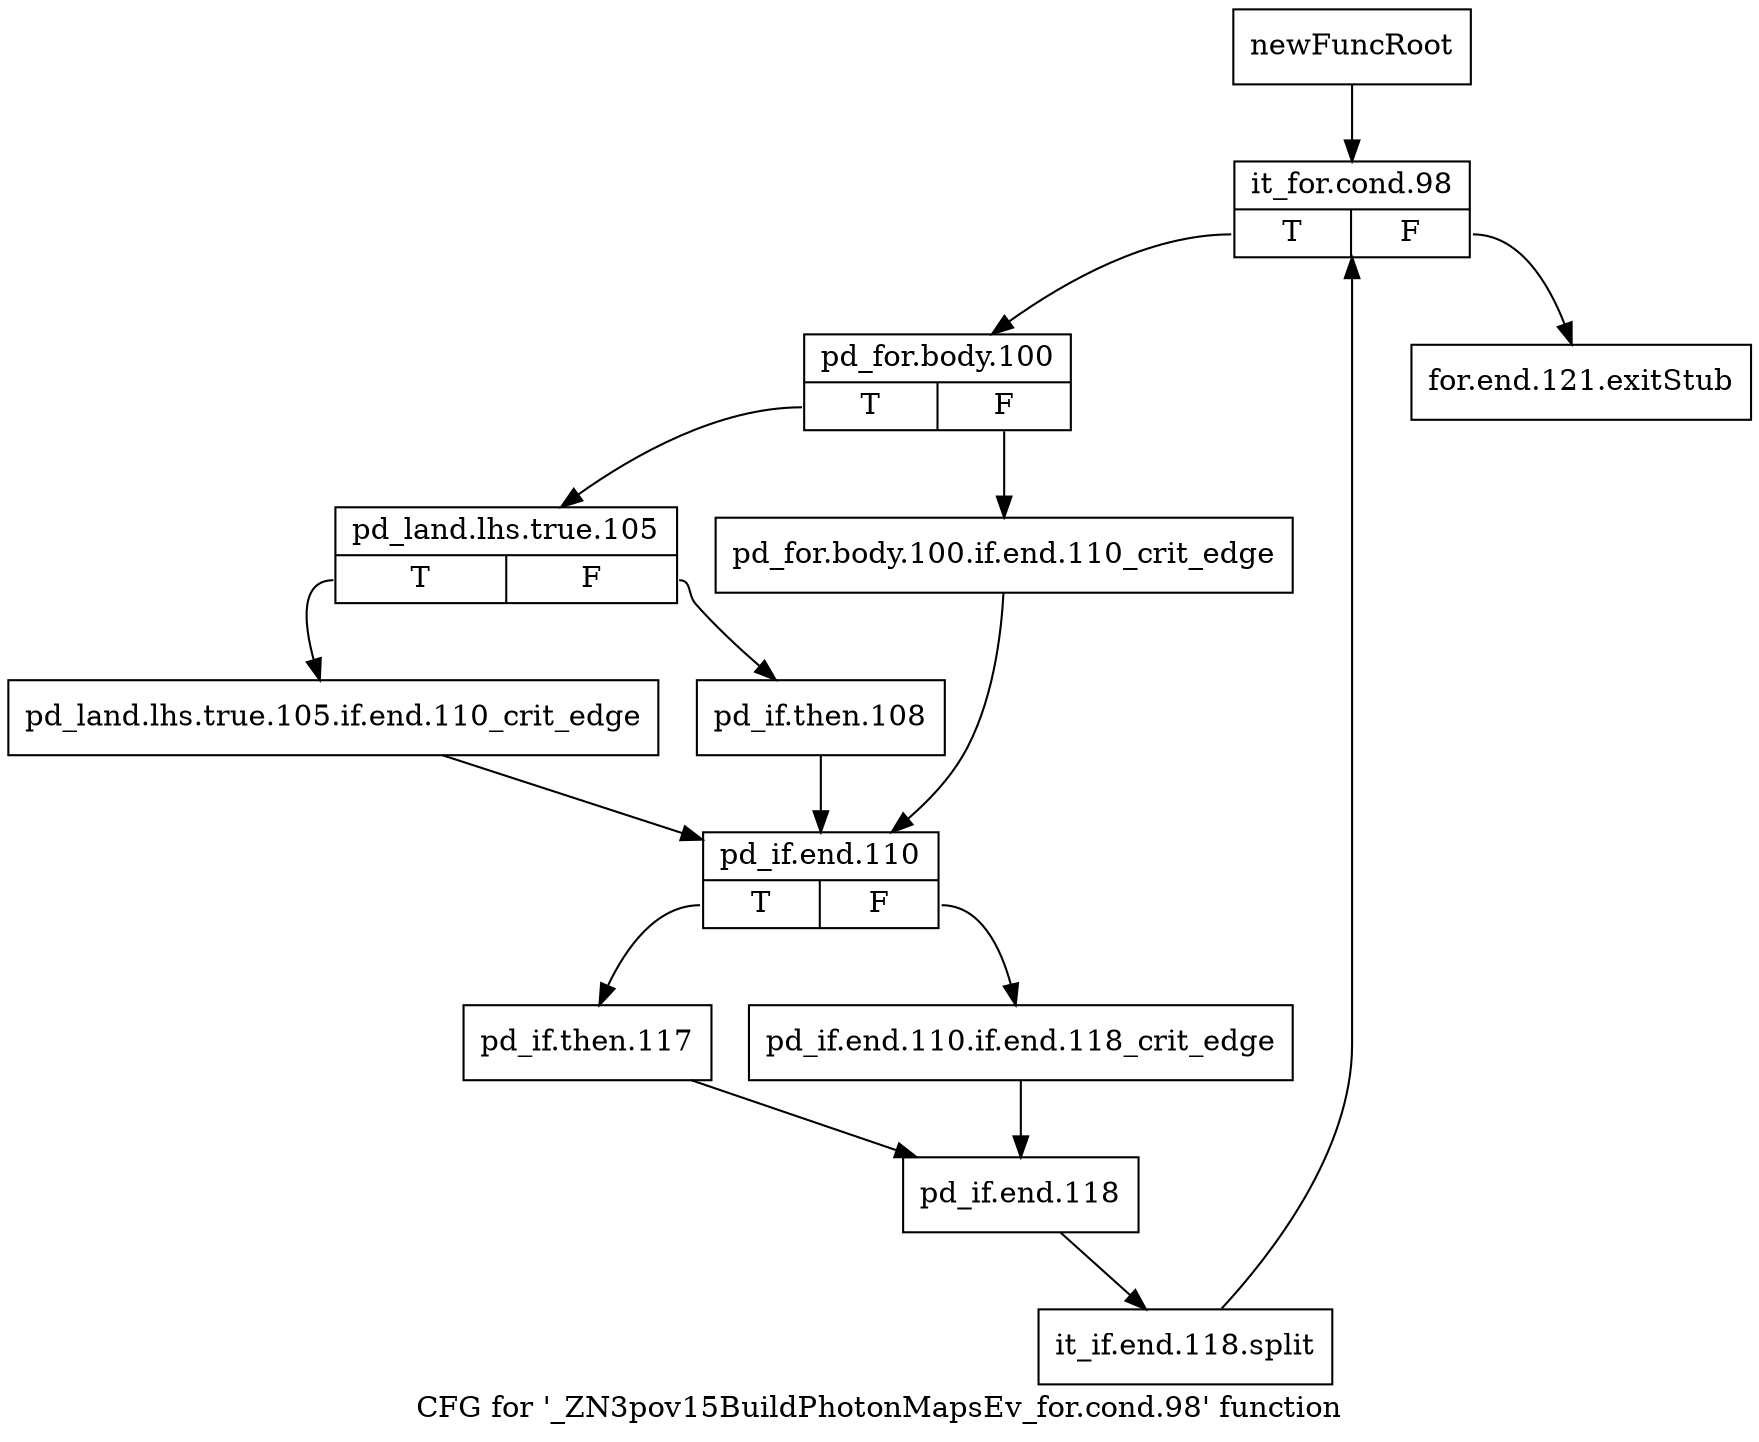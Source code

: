 digraph "CFG for '_ZN3pov15BuildPhotonMapsEv_for.cond.98' function" {
	label="CFG for '_ZN3pov15BuildPhotonMapsEv_for.cond.98' function";

	Node0x29d7470 [shape=record,label="{newFuncRoot}"];
	Node0x29d7470 -> Node0x29d7510;
	Node0x29d74c0 [shape=record,label="{for.end.121.exitStub}"];
	Node0x29d7510 [shape=record,label="{it_for.cond.98|{<s0>T|<s1>F}}"];
	Node0x29d7510:s0 -> Node0x29d7560;
	Node0x29d7510:s1 -> Node0x29d74c0;
	Node0x29d7560 [shape=record,label="{pd_for.body.100|{<s0>T|<s1>F}}"];
	Node0x29d7560:s0 -> Node0x29d7600;
	Node0x29d7560:s1 -> Node0x29d75b0;
	Node0x29d75b0 [shape=record,label="{pd_for.body.100.if.end.110_crit_edge}"];
	Node0x29d75b0 -> Node0x29d76f0;
	Node0x29d7600 [shape=record,label="{pd_land.lhs.true.105|{<s0>T|<s1>F}}"];
	Node0x29d7600:s0 -> Node0x29d76a0;
	Node0x29d7600:s1 -> Node0x29d7650;
	Node0x29d7650 [shape=record,label="{pd_if.then.108}"];
	Node0x29d7650 -> Node0x29d76f0;
	Node0x29d76a0 [shape=record,label="{pd_land.lhs.true.105.if.end.110_crit_edge}"];
	Node0x29d76a0 -> Node0x29d76f0;
	Node0x29d76f0 [shape=record,label="{pd_if.end.110|{<s0>T|<s1>F}}"];
	Node0x29d76f0:s0 -> Node0x29d7790;
	Node0x29d76f0:s1 -> Node0x29d7740;
	Node0x29d7740 [shape=record,label="{pd_if.end.110.if.end.118_crit_edge}"];
	Node0x29d7740 -> Node0x29d77e0;
	Node0x29d7790 [shape=record,label="{pd_if.then.117}"];
	Node0x29d7790 -> Node0x29d77e0;
	Node0x29d77e0 [shape=record,label="{pd_if.end.118}"];
	Node0x29d77e0 -> Node0x392d090;
	Node0x392d090 [shape=record,label="{it_if.end.118.split}"];
	Node0x392d090 -> Node0x29d7510;
}

